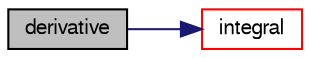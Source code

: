 digraph "derivative"
{
  bgcolor="transparent";
  edge [fontname="FreeSans",fontsize="10",labelfontname="FreeSans",labelfontsize="10"];
  node [fontname="FreeSans",fontsize="10",shape=record];
  rankdir="LR";
  Node115 [label="derivative",height=0.2,width=0.4,color="black", fillcolor="grey75", style="filled", fontcolor="black"];
  Node115 -> Node116 [color="midnightblue",fontsize="10",style="solid",fontname="FreeSans"];
  Node116 [label="integral",height=0.2,width=0.4,color="red",URL="$a27682.html#aace11d51130fb95c3db971cb94ed1660",tooltip="Return integral between two values. "];
}
